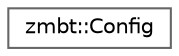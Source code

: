 digraph "Graphical Class Hierarchy"
{
 // LATEX_PDF_SIZE
  bgcolor="transparent";
  edge [fontname=Helvetica,fontsize=10,labelfontname=Helvetica,labelfontsize=10];
  node [fontname=Helvetica,fontsize=10,shape=box,height=0.2,width=0.4];
  rankdir="LR";
  Node0 [id="Node000000",label="zmbt::Config",height=0.2,width=0.4,color="grey40", fillcolor="white", style="filled",URL="$classzmbt_1_1Config.html",tooltip="Global app config."];
}
